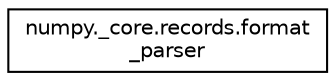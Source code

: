 digraph "Graphical Class Hierarchy"
{
 // LATEX_PDF_SIZE
  edge [fontname="Helvetica",fontsize="10",labelfontname="Helvetica",labelfontsize="10"];
  node [fontname="Helvetica",fontsize="10",shape=record];
  rankdir="LR";
  Node0 [label="numpy._core.records.format\l_parser",height=0.2,width=0.4,color="black", fillcolor="white", style="filled",URL="$classnumpy_1_1__core_1_1records_1_1format__parser.html",tooltip=" "];
}
